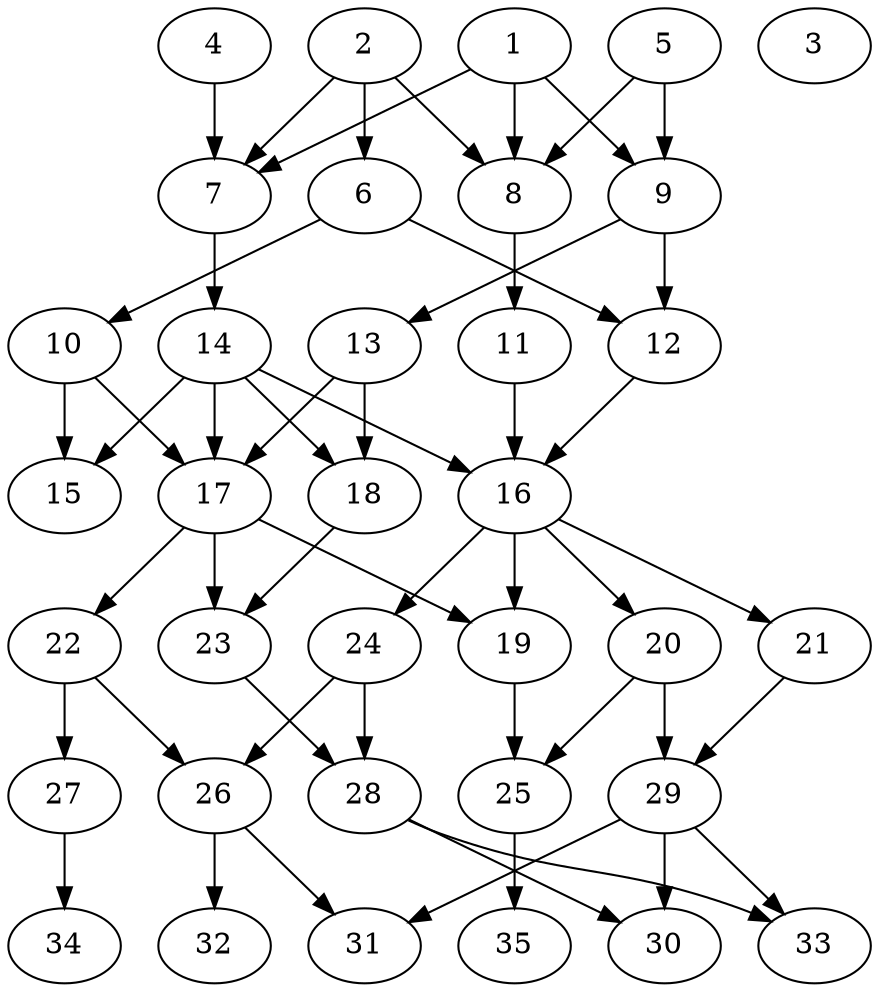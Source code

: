 // DAG automatically generated by daggen at Thu Oct  3 14:05:37 2019
// ./daggen --dot -n 35 --ccr 0.4 --fat 0.5 --regular 0.5 --density 0.5 --mindata 5242880 --maxdata 52428800 
digraph G {
  1 [size="95912960", alpha="0.09", expect_size="38365184"] 
  1 -> 7 [size ="38365184"]
  1 -> 8 [size ="38365184"]
  1 -> 9 [size ="38365184"]
  2 [size="23769600", alpha="0.06", expect_size="9507840"] 
  2 -> 6 [size ="9507840"]
  2 -> 7 [size ="9507840"]
  2 -> 8 [size ="9507840"]
  3 [size="86105600", alpha="0.19", expect_size="34442240"] 
  4 [size="55198720", alpha="0.12", expect_size="22079488"] 
  4 -> 7 [size ="22079488"]
  5 [size="51806720", alpha="0.14", expect_size="20722688"] 
  5 -> 8 [size ="20722688"]
  5 -> 9 [size ="20722688"]
  6 [size="19061760", alpha="0.09", expect_size="7624704"] 
  6 -> 10 [size ="7624704"]
  6 -> 12 [size ="7624704"]
  7 [size="84828160", alpha="0.10", expect_size="33931264"] 
  7 -> 14 [size ="33931264"]
  8 [size="86254080", alpha="0.15", expect_size="34501632"] 
  8 -> 11 [size ="34501632"]
  9 [size="45376000", alpha="0.05", expect_size="18150400"] 
  9 -> 12 [size ="18150400"]
  9 -> 13 [size ="18150400"]
  10 [size="92986880", alpha="0.18", expect_size="37194752"] 
  10 -> 15 [size ="37194752"]
  10 -> 17 [size ="37194752"]
  11 [size="75804160", alpha="0.19", expect_size="30321664"] 
  11 -> 16 [size ="30321664"]
  12 [size="127956480", alpha="0.04", expect_size="51182592"] 
  12 -> 16 [size ="51182592"]
  13 [size="48064000", alpha="0.04", expect_size="19225600"] 
  13 -> 17 [size ="19225600"]
  13 -> 18 [size ="19225600"]
  14 [size="44352000", alpha="0.09", expect_size="17740800"] 
  14 -> 15 [size ="17740800"]
  14 -> 16 [size ="17740800"]
  14 -> 17 [size ="17740800"]
  14 -> 18 [size ="17740800"]
  15 [size="115013120", alpha="0.08", expect_size="46005248"] 
  16 [size="77143040", alpha="0.09", expect_size="30857216"] 
  16 -> 19 [size ="30857216"]
  16 -> 20 [size ="30857216"]
  16 -> 21 [size ="30857216"]
  16 -> 24 [size ="30857216"]
  17 [size="129768960", alpha="0.05", expect_size="51907584"] 
  17 -> 19 [size ="51907584"]
  17 -> 22 [size ="51907584"]
  17 -> 23 [size ="51907584"]
  18 [size="69923840", alpha="0.06", expect_size="27969536"] 
  18 -> 23 [size ="27969536"]
  19 [size="41290240", alpha="0.16", expect_size="16516096"] 
  19 -> 25 [size ="16516096"]
  20 [size="72325120", alpha="0.01", expect_size="28930048"] 
  20 -> 25 [size ="28930048"]
  20 -> 29 [size ="28930048"]
  21 [size="62376960", alpha="0.01", expect_size="24950784"] 
  21 -> 29 [size ="24950784"]
  22 [size="58803200", alpha="0.02", expect_size="23521280"] 
  22 -> 26 [size ="23521280"]
  22 -> 27 [size ="23521280"]
  23 [size="84382720", alpha="0.16", expect_size="33753088"] 
  23 -> 28 [size ="33753088"]
  24 [size="106949120", alpha="0.17", expect_size="42779648"] 
  24 -> 26 [size ="42779648"]
  24 -> 28 [size ="42779648"]
  25 [size="41208320", alpha="0.05", expect_size="16483328"] 
  25 -> 35 [size ="16483328"]
  26 [size="87078400", alpha="0.13", expect_size="34831360"] 
  26 -> 31 [size ="34831360"]
  26 -> 32 [size ="34831360"]
  27 [size="21954560", alpha="0.14", expect_size="8781824"] 
  27 -> 34 [size ="8781824"]
  28 [size="51752960", alpha="0.07", expect_size="20701184"] 
  28 -> 30 [size ="20701184"]
  28 -> 33 [size ="20701184"]
  29 [size="89917440", alpha="0.05", expect_size="35966976"] 
  29 -> 30 [size ="35966976"]
  29 -> 31 [size ="35966976"]
  29 -> 33 [size ="35966976"]
  30 [size="65835520", alpha="0.17", expect_size="26334208"] 
  31 [size="74380800", alpha="0.20", expect_size="29752320"] 
  32 [size="80394240", alpha="0.02", expect_size="32157696"] 
  33 [size="94545920", alpha="0.10", expect_size="37818368"] 
  34 [size="71866880", alpha="0.03", expect_size="28746752"] 
  35 [size="54451200", alpha="0.14", expect_size="21780480"] 
}
